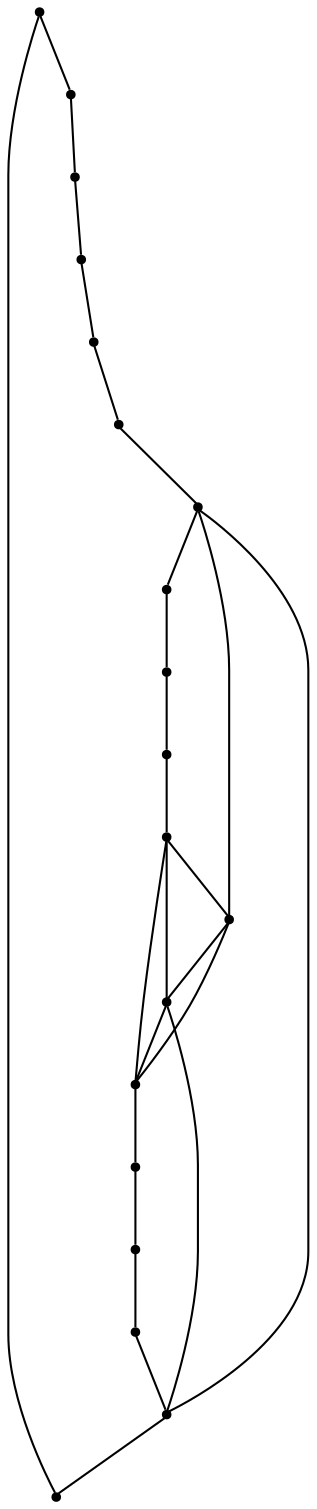 graph {
  node [shape=point,comment="{\"directed\":false,\"doi\":\"10.4230/LIPIcs.GD.2024.10\",\"figure\":\"16 (1)\"}"]

  v0 [pos="902.0859330542535,677.908630698046"]
  v1 [pos="857.5695064709307,682.9213214342653"]
  v2 [pos="944.3684298434472,663.1164880653355"]
  v3 [pos="982.3038354754772,639.2864970971088"]
  v4 [pos="1013.9792517729413,607.6186771357734"]
  v5 [pos="1037.8150225694612,569.6922419371157"]
  v6 [pos="1052.6107134757071,527.4199488338148"]
  v7 [pos="1057.6245430381332,482.91419809248885"]
  v8 [pos="982.3038354754772,326.54189908786884"]
  v9 [pos="662.5282994661541,527.4199488338148"]
  v10 [pos="657.5144063079244,482.91419809248885"]
  v11 [pos="677.3239903724002,569.6922419371157"]
  v12 [pos="701.1597611689201,607.6186771357734"]
  v13 [pos="732.8351774663843,639.2864970971088"]
  v14 [pos="770.7705830984141,663.1164880653355"]
  v15 [pos="813.053079887608,677.908630698046"]
  v16 [pos="813.053079887608,287.91976548693174"]
  v17 [pos="677.3239903724002,396.136154247862"]
  v18 [pos="662.5282994661541,438.40844735116275"]

  v0 -- v1 [id="-1",pos="902.0859330542535,677.908630698046 887.7913930284145,681.2015923536833 872.8813593076109,682.9213214342653 857.5695064709307,682.9213214342653"]
  v11 -- v3 [id="-2",pos="677.3239903724002,569.6922419371157 982.3038354754772,639.2864970971088 982.3038354754772,639.2864970971088 982.3038354754772,639.2864970971088"]
  v17 -- v8 [id="-3",pos="677.3239903724002,396.136154247862 982.3038354754772,326.54189908786884 982.3038354754772,326.54189908786884 982.3038354754772,326.54189908786884"]
  v17 -- v7 [id="-4",pos="677.3239903724002,396.136154247862 1057.6245430381332,482.91419809248885 1057.6245430381332,482.91419809248885 1057.6245430381332,482.91419809248885"]
  v16 -- v11 [id="-5",pos="813.053079887608,287.91976548693174 677.3239903724002,569.6922419371157 677.3239903724002,569.6922419371157 677.3239903724002,569.6922419371157"]
  v16 -- v7 [id="-6",pos="813.053079887608,287.91976548693174 1057.6245430381332,482.91419809248885 1057.6245430381332,482.91419809248885 1057.6245430381332,482.91419809248885"]
  v8 -- v3 [id="-7",pos="982.3038354754772,326.54189908786884 982.3038354754772,639.2864970971088 982.3038354754772,639.2864970971088 982.3038354754772,639.2864970971088"]
  v10 -- v18 [id="-8",pos="657.5144063079244,482.91419809248885 657.5144063079243,467.6060276051094 659.234546207465,452.6995793300242 662.5282994661541,438.40844735116275"]
  v18 -- v17 [id="-9",pos="662.5282994661541,438.40844735116275 665.8538148649449,423.59774302700475 670.852777760937,409.44030149639957 677.3239903724002,396.136154247862"]
  v17 -- v16 [id="-10",pos="677.3239903724002,396.136154247862 703.3823022339752,342.0385606181976 753.0936163546867,301.50285726926404 813.053079887608,287.91976548693174"]
  v16 -- v8 [id="-11",pos="813.053079887608,287.91976548693174 827.3584502821247,284.62555549541673 842.2632147283066,282.9070747507126 857.5695064709307,282.90707475071247 904.7456071135618,282.9070747507126 948.1073696781684,299.23190894992115 982.3038354754772,326.54189908786884"]
  v1 -- v15 [id="-12",pos="857.5695064709307,682.9213214342653 842.2650661931148,682.9213214342653 827.3620560793058,681.203257012766 813.053079887608,677.908630698046"]
  v14 -- v13 [id="-13",pos="770.7705830984141,663.1164880653355 757.1877722895465,656.615314093737 744.4782435715016,648.5901092856678 732.8351774663843,639.2864970971088"]
  v13 -- v12 [id="-14",pos="732.8351774663843,639.2864970971088 721.1291266411947,629.9495550964339 710.4993825662657,619.3223993435363 701.1597611689201,607.6186771357734"]
  v12 -- v11 [id="-15",pos="701.1597611689201,607.6186771357734 691.8559048671384,595.980996945054 683.8299147397697,583.2769649210313 677.3239903724002,569.6922419371157"]
  v11 -- v9 [id="-16",pos="677.3239903724002,569.6922419371157 670.8527736141091,556.3880973131559 665.8538118447027,542.2306552211259 662.5282994661541,527.4199488338148"]
  v9 -- v10 [id="-17",pos="662.5282994661541,527.4199488338148 659.2345454706361,513.1288180598098 657.5144063079244,498.2223697067951 657.5144063079244,482.91419809248885"]
  v15 -- v14 [id="-18",pos="813.053079887608,677.908630698046 798.2549768387471,674.5892534368325 784.0897626672783,669.5911178020317 770.7705830984141,663.1164880653355"]
  v8 -- v7 [id="-19",pos="982.3038354754772,326.54189908786884 1028.2149656665783,363.1876230109991 1057.6246066339368,419.61674044867743 1057.6245430381332,482.91419809248885"]
  v7 -- v6 [id="-20",pos="1057.6245430381332,482.91419809248885 1057.624606633937,498.21497132035665 1055.9061297440685,513.1144094960277 1052.6107134757071,527.4199488338148"]
  v6 -- v5 [id="-21",pos="1052.6107134757071,527.4199488338148 1049.290543525782,542.2144893493493 1044.2912179458378,556.3762871383503 1037.8150225694612,569.6922419371157"]
  v5 -- v4 [id="-22",pos="1037.8150225694612,569.6922419371157 1031.3122979117352,583.2718530910024 1023.2851418947297,595.9783726030936 1013.9792517729413,607.6186771357734"]
  v4 -- v3 [id="-23",pos="1013.9792517729413,607.6186771357734 1004.6400839162964,619.3219098978866 994.010382200039,629.949093767638 982.3038354754772,639.2864970971088"]
  v3 -- v2 [id="-24",pos="982.3038354754772,639.2864970971088 970.6634223345773,648.588056432187 957.9563868834515,656.6120955495028 944.3684298434472,663.1164880653355"]
  v2 -- v0 [id="-25",pos="944.3684298434472,663.1164880653355 931.0611010970957,669.5861256741466 916.9002423516982,674.5839011987364 902.0859330542535,677.908630698046"]
}
